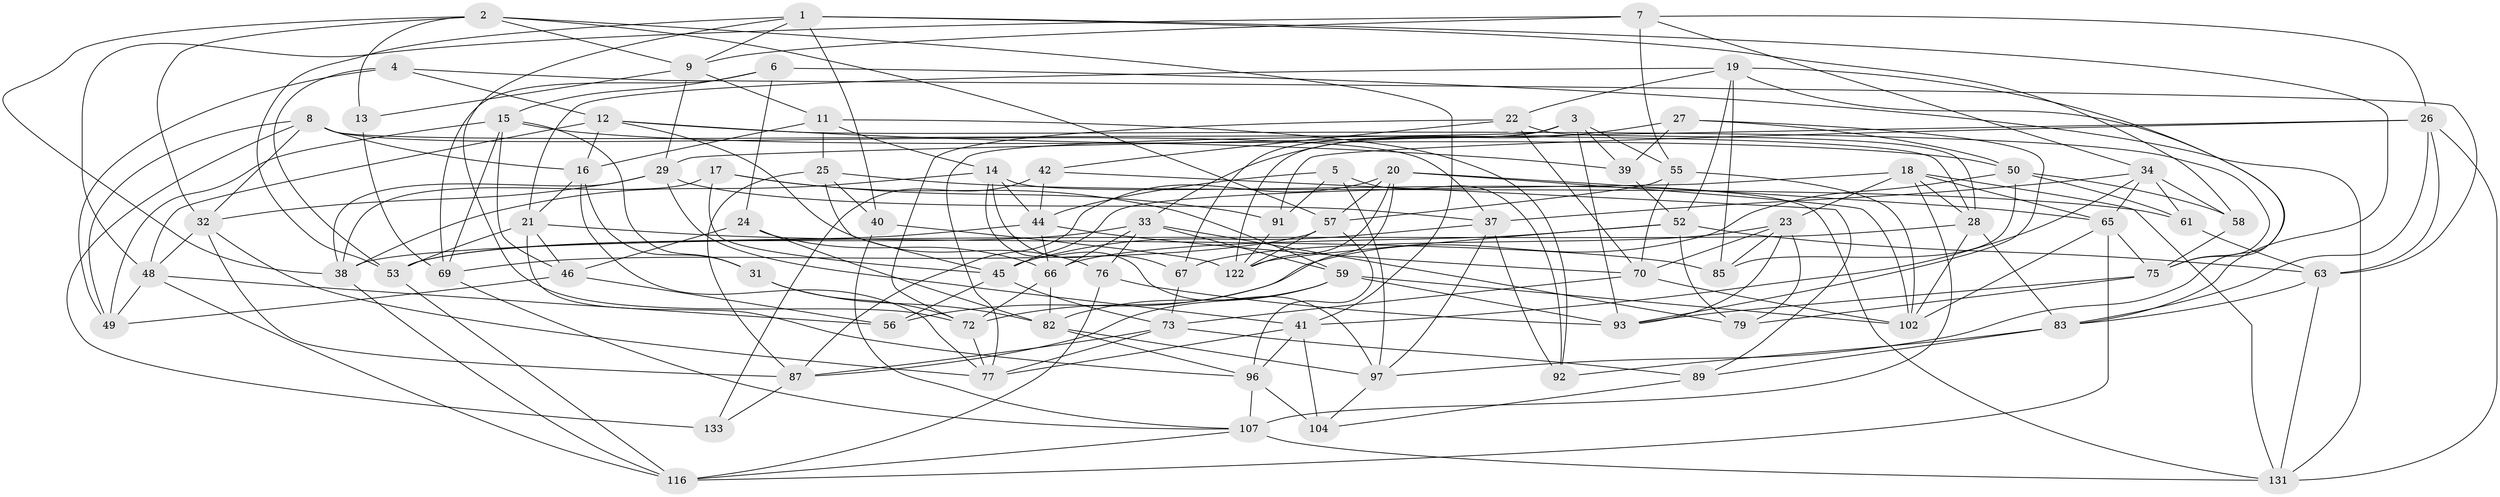// original degree distribution, {4: 1.0}
// Generated by graph-tools (version 1.1) at 2025/11/02/27/25 16:11:46]
// undirected, 81 vertices, 215 edges
graph export_dot {
graph [start="1"]
  node [color=gray90,style=filled];
  1 [super="+36"];
  2 [super="+10"];
  3 [super="+43"];
  4;
  5;
  6;
  7 [super="+78"];
  8 [super="+84"];
  9 [super="+128"];
  11 [super="+129"];
  12 [super="+117"];
  13;
  14 [super="+35"];
  15 [super="+99"];
  16 [super="+119"];
  17;
  18 [super="+94"];
  19 [super="+68"];
  20 [super="+123"];
  21 [super="+134"];
  22 [super="+47"];
  23 [super="+30"];
  24;
  25 [super="+121"];
  26 [super="+51"];
  27;
  28 [super="+90"];
  29 [super="+74"];
  31;
  32 [super="+54"];
  33 [super="+62"];
  34 [super="+111"];
  37 [super="+124"];
  38 [super="+127"];
  39;
  40;
  41 [super="+100"];
  42 [super="+114"];
  44 [super="+105"];
  45 [super="+106"];
  46 [super="+125"];
  48 [super="+98"];
  49 [super="+108"];
  50 [super="+137"];
  52 [super="+60"];
  53 [super="+71"];
  55 [super="+86"];
  56;
  57 [super="+113"];
  58;
  59 [super="+115"];
  61;
  63 [super="+64"];
  65 [super="+112"];
  66 [super="+139"];
  67;
  69 [super="+138"];
  70 [super="+130"];
  72 [super="+95"];
  73 [super="+81"];
  75 [super="+80"];
  76;
  77 [super="+110"];
  79;
  82 [super="+103"];
  83 [super="+109"];
  85;
  87 [super="+88"];
  89;
  91;
  92;
  93 [super="+101"];
  96 [super="+136"];
  97 [super="+118"];
  102 [super="+135"];
  104;
  107 [super="+132"];
  116 [super="+120"];
  122 [super="+126"];
  131 [super="+140"];
  133;
  1 -- 72;
  1 -- 9;
  1 -- 53;
  1 -- 40;
  1 -- 58;
  1 -- 83;
  2 -- 32;
  2 -- 57;
  2 -- 9;
  2 -- 13;
  2 -- 38;
  2 -- 41;
  3 -- 67;
  3 -- 122;
  3 -- 77;
  3 -- 93;
  3 -- 39;
  3 -- 55;
  4 -- 63;
  4 -- 49;
  4 -- 53;
  4 -- 12;
  5 -- 91;
  5 -- 97;
  5 -- 92;
  5 -- 44;
  6 -- 24;
  6 -- 15;
  6 -- 131;
  6 -- 69;
  7 -- 9;
  7 -- 26;
  7 -- 34;
  7 -- 55 [weight=2];
  7 -- 48;
  8 -- 49;
  8 -- 16;
  8 -- 32;
  8 -- 37;
  8 -- 133;
  8 -- 28;
  9 -- 13;
  9 -- 11;
  9 -- 29;
  11 -- 92;
  11 -- 14;
  11 -- 16;
  11 -- 25 [weight=2];
  12 -- 39;
  12 -- 76;
  12 -- 75;
  12 -- 48;
  12 -- 16;
  13 -- 69 [weight=2];
  14 -- 97;
  14 -- 44;
  14 -- 67;
  14 -- 131;
  14 -- 38;
  15 -- 49;
  15 -- 50;
  15 -- 69;
  15 -- 46;
  15 -- 31;
  16 -- 77;
  16 -- 21;
  16 -- 31;
  17 -- 45;
  17 -- 91;
  17 -- 59;
  17 -- 38;
  18 -- 65;
  18 -- 45;
  18 -- 23;
  18 -- 107;
  18 -- 131;
  18 -- 28;
  19 -- 21;
  19 -- 75;
  19 -- 52;
  19 -- 97;
  19 -- 85;
  19 -- 22;
  20 -- 102;
  20 -- 122;
  20 -- 72;
  20 -- 57;
  20 -- 87;
  20 -- 65;
  21 -- 85;
  21 -- 96;
  21 -- 53;
  21 -- 46;
  22 -- 42 [weight=2];
  22 -- 72;
  22 -- 70;
  22 -- 28;
  23 -- 67;
  23 -- 85;
  23 -- 79;
  23 -- 70;
  23 -- 93;
  24 -- 66;
  24 -- 82;
  24 -- 46;
  25 -- 61;
  25 -- 87;
  25 -- 40;
  25 -- 45;
  26 -- 63;
  26 -- 91;
  26 -- 83;
  26 -- 131;
  26 -- 29;
  27 -- 39;
  27 -- 93;
  27 -- 50;
  27 -- 33;
  28 -- 38;
  28 -- 83;
  28 -- 102;
  29 -- 32;
  29 -- 37;
  29 -- 38;
  29 -- 41;
  31 -- 72;
  31 -- 82;
  32 -- 48;
  32 -- 77;
  32 -- 87;
  33 -- 53;
  33 -- 59;
  33 -- 79;
  33 -- 66;
  33 -- 76;
  34 -- 65;
  34 -- 41;
  34 -- 61;
  34 -- 58;
  34 -- 37;
  37 -- 45;
  37 -- 97;
  37 -- 92;
  38 -- 116;
  39 -- 52;
  40 -- 122;
  40 -- 107;
  41 -- 96;
  41 -- 104;
  41 -- 77;
  42 -- 89;
  42 -- 133 [weight=2];
  42 -- 44;
  44 -- 53;
  44 -- 66;
  44 -- 70;
  45 -- 56;
  45 -- 73;
  46 -- 56;
  46 -- 49 [weight=2];
  48 -- 116;
  48 -- 49;
  48 -- 56;
  50 -- 56;
  50 -- 58;
  50 -- 85;
  50 -- 61;
  52 -- 122;
  52 -- 79;
  52 -- 66;
  52 -- 63;
  53 -- 116;
  55 -- 70;
  55 -- 57;
  55 -- 102;
  57 -- 122;
  57 -- 69;
  57 -- 96;
  58 -- 75;
  59 -- 87;
  59 -- 82;
  59 -- 102;
  59 -- 93;
  61 -- 63;
  63 -- 83;
  63 -- 131;
  65 -- 75;
  65 -- 116;
  65 -- 102;
  66 -- 82;
  66 -- 72;
  67 -- 73;
  69 -- 107;
  70 -- 102;
  70 -- 73;
  72 -- 77;
  73 -- 77;
  73 -- 87;
  73 -- 89;
  75 -- 79;
  75 -- 93;
  76 -- 116;
  76 -- 93;
  82 -- 97;
  82 -- 96;
  83 -- 89;
  83 -- 92;
  87 -- 133;
  89 -- 104;
  91 -- 122;
  96 -- 107;
  96 -- 104;
  97 -- 104;
  107 -- 116;
  107 -- 131;
}
